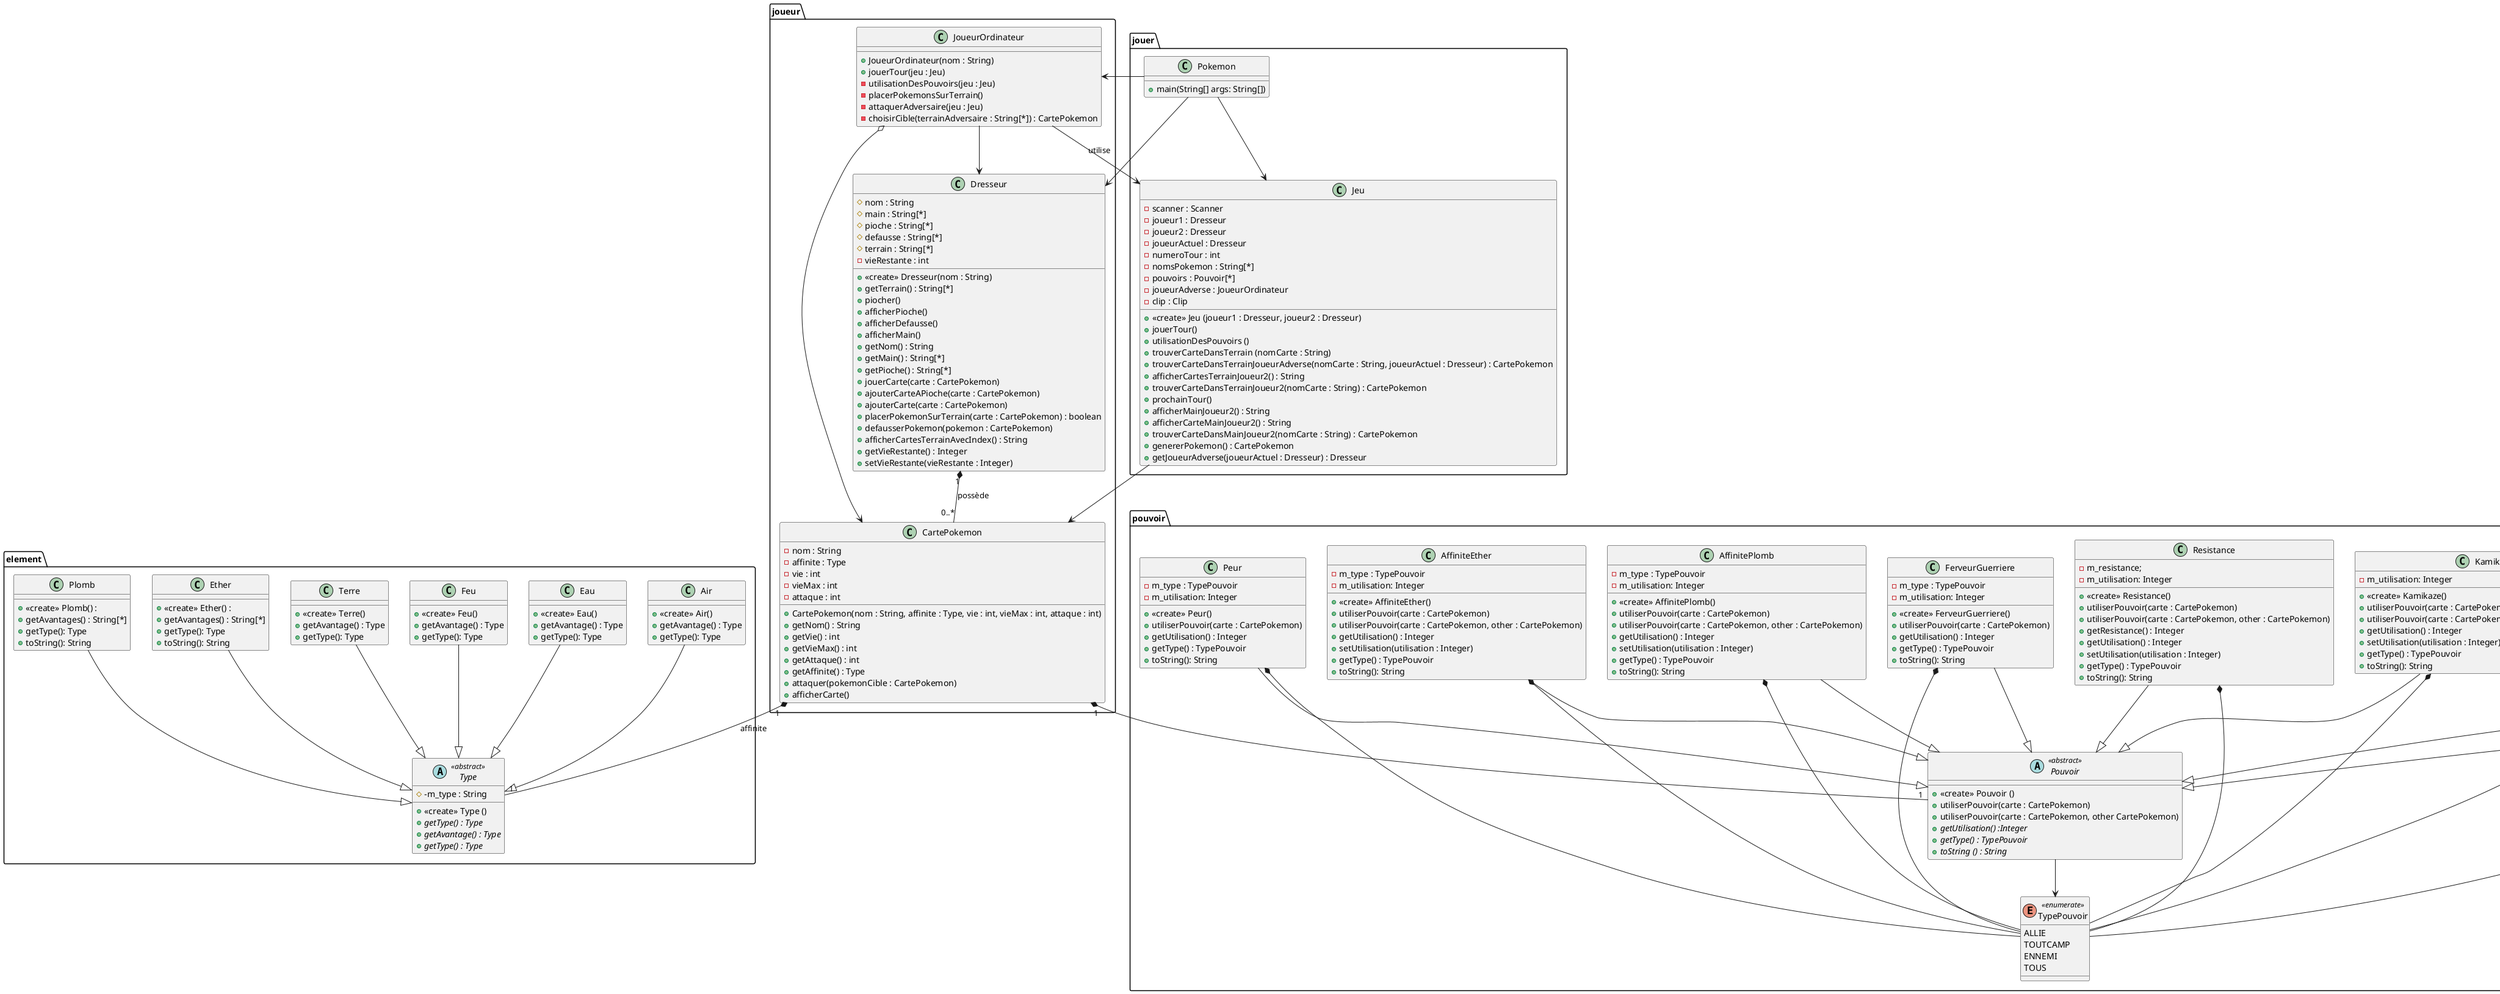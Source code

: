 @startuml

package jouer{
class Pokemon {
+ main(String[] args: String[])
}

class Jeu {
- scanner : Scanner
- joueur1 : Dresseur
- joueur2 : Dresseur
- joueurActuel : Dresseur
- numeroTour : int
- nomsPokemon : String[*]
- pouvoirs : Pouvoir[*]
- joueurAdverse : JoueurOrdinateur
- clip : Clip
+ «create» Jeu (joueur1 : Dresseur, joueur2 : Dresseur)
+ jouerTour()
+ utilisationDesPouvoirs ()
+ trouverCarteDansTerrain (nomCarte : String)
+ trouverCarteDansTerrainJoueurAdverse(nomCarte : String, joueurActuel : Dresseur) : CartePokemon
+ afficherCartesTerrainJoueur2() : String
+ trouverCarteDansTerrainJoueur2(nomCarte : String) : CartePokemon
+ prochainTour()
+ afficherMainJoueur2() : String
+ afficherCarteMainJoueur2() : String
+ trouverCarteDansMainJoueur2(nomCarte : String) : CartePokemon
+ genererPokemon() : CartePokemon
+ getJoueurAdverse(joueurActuel : Dresseur) : Dresseur
}
}

package joueur{

class Dresseur {
# nom : String
# main : String[*]
# pioche : String[*]
# defausse : String[*]
# terrain : String[*]
- vieRestante : int
+ «create» Dresseur(nom : String)
+ getTerrain() : String[*]
+ piocher()
+ afficherPioche()
+ afficherDefausse()
+ afficherMain()
+ getNom() : String
+ getMain() : String[*]
+ getPioche() : String[*]
+ jouerCarte(carte : CartePokemon)
+ ajouterCarteAPioche(carte : CartePokemon)
+ ajouterCarte(carte : CartePokemon)
+ placerPokemonSurTerrain(carte : CartePokemon) : boolean
+ defausserPokemon(pokemon : CartePokemon)
+ afficherCartesTerrainAvecIndex() : String
+ getVieRestante() : Integer
+ setVieRestante(vieRestante : Integer)

}

class CartePokemon {
- nom : String
- affinite : Type
- vie : int
- vieMax : int
- attaque : int
+ CartePokemon(nom : String, affinite : Type, vie : int, vieMax : int, attaque : int)
+ getNom() : String
+ getVie() : int
+ getVieMax() : int
+ getAttaque() : int
+ getAffinite() : Type
+ attaquer(pokemonCible : CartePokemon)
+ afficherCarte()
}

class JoueurOrdinateur {
+ JoueurOrdinateur(nom : String)
+ jouerTour(jeu : Jeu)
- utilisationDesPouvoirs(jeu : Jeu)
- placerPokemonsSurTerrain()
- attaquerAdversaire(jeu : Jeu)
- choisirCible(terrainAdversaire : String[*]) : CartePokemon
}
}

package element{

abstract class Type <<abstract>> {
#-m_type : String
+ «create» Type ()
+ {abstract} getType() : Type
+ {abstract} getAvantage() : Type
+ {abstract} getType() : Type
}

class Air {
+ «create» Air()
+ getAvantage() : Type
+ getType(): Type
}

class Eau {
+ «create» Eau()
+ getAvantage() : Type
+ getType(): Type
}

class Feu {
+ «create» Feu()
+ getAvantage() : Type
+ getType(): Type
}

class Terre {
+ «create» Terre()
+ getAvantage() : Type
+ getType(): Type
}

class Ether {
+ «create» Ether() :
+ getAvantages() : String[*]
+ getType(): Type
+ toString(): String
}

class Plomb {
+ «create» Plomb() :
+ getAvantages() : String[*]
+ getType(): Type
+ toString(): String
}
}

package pouvoir{

abstract class Pouvoir <<abstract>> {
+ «create» Pouvoir ()
+ utiliserPouvoir(carte : CartePokemon)
+ utiliserPouvoir(carte : CartePokemon, other CartePokemon)
+ {abstract} getUtilisation() :Integer
+ {abstract} getType() : TypePouvoir
+ {abstract} toString () : String
}

enum TypePouvoir <<enumerate>> {
ALLIE
TOUTCAMP
ENNEMI
TOUS
}

class SoinTotal {
- m_utilisation: Integer
+ «create» SoinTotal()
+ soignerTotalement(carte : CartePokemon)
+ getUtilisation() : Integer
+ setUtilisation(utilisation : Integer)
+ getType() : TypePouvoir
+ toString(): String
}

class SoinSimple {
- m_soin : Integer
- m_utilisation: Integer
+ «create» SoinSimple()
+ utiliserPouvoir(carte : CartePokemon)
+ utiliserPouvoir(carte : CartePokemon, other : CartePokemon)
+ getSoin() : Integer
+ getUtilisation() : Integer
+ setUtilisation(utilisation : Integer)
+ getType() : TypePouvoir

+ toString(): String
}

class Kamikaze {
- m_utilisation: Integer
+ «create» Kamikaze()
+ utiliserPouvoir(carte : CartePokemon)
+ utiliserPouvoir(carte : CartePokemon, other : CartePokemon)
+ getUtilisation() : Integer
+ setUtilisation(utilisation : Integer)
+ getType() : TypePouvoir
+ toString(): String
}

class Resistance {
- m_resistance;
- m_utilisation: Integer
+ «create» Resistance()
+ utiliserPouvoir(carte : CartePokemon)
+ utiliserPouvoir(carte : CartePokemon, other : CartePokemon)
+ getResistance() : Integer
+ getUtilisation() : Integer
+ setUtilisation(utilisation : Integer)
+ getType() : TypePouvoir
+ toString(): String
}

class AffiniteEther {
- m_type : TypePouvoir
- m_utilisation: Integer
+ «create» AffiniteEther()
+ utiliserPouvoir(carte : CartePokemon)
+ utiliserPouvoir(carte : CartePokemon, other : CartePokemon)
+ getUtilisation() : Integer
+ setUtilisation(utilisation : Integer)
+ getType() : TypePouvoir
+ toString(): String
}

class AffinitePlomb {
- m_type : TypePouvoir
- m_utilisation: Integer
+ «create» AffinitePlomb()
+ utiliserPouvoir(carte : CartePokemon)
+ utiliserPouvoir(carte : CartePokemon, other : CartePokemon)
+ getUtilisation() : Integer
+ setUtilisation(utilisation : Integer)
+ getType() : TypePouvoir
+ toString(): String
}

class FerveurGuerriere {
- m_type : TypePouvoir
- m_utilisation: Integer
+ «create» FerveurGuerriere()
+ utiliserPouvoir(carte : CartePokemon)
+ getUtilisation() : Integer
+ getType() : TypePouvoir
+ toString(): String
}

class Peur {
- m_type : TypePouvoir
- m_utilisation: Integer
+ «create» Peur()
+ utiliserPouvoir(carte : CartePokemon)
+ getUtilisation() : Integer
+ getType() : TypePouvoir
+ toString(): String
}
}
Air --|> Type
Terre --|> Type
Eau --|> Type
Feu --|> Type
Ether --|> Type
Plomb --|> Type
Pouvoir --> TypePouvoir
SoinSimple --|> Pouvoir
SoinTotal --|> Pouvoir
Kamikaze --|> Pouvoir
Resistance --|> Pouvoir
FerveurGuerriere --|> Pouvoir
AffiniteEther --|> Pouvoir
AffinitePlomb --|> Pouvoir
Peur --|> Pouvoir
SoinSimple *-- TypePouvoir
SoinTotal *-- TypePouvoir
Kamikaze *-- TypePouvoir
Resistance *-- TypePouvoir
FerveurGuerriere *-- TypePouvoir
AffiniteEther *-- TypePouvoir
AffinitePlomb *-- TypePouvoir
Peur *-- TypePouvoir
CartePokemon "1" *-- "1" Pouvoir
CartePokemon "1" *-- "1" Type : affinite
Dresseur "1" *-- "0..*" CartePokemon : possède
Pokemon --> JoueurOrdinateur
Pokemon --> Dresseur
Pokemon --> Jeu
JoueurOrdinateur --> Jeu : utilise
JoueurOrdinateur o--> CartePokemon
JoueurOrdinateur --> Dresseur
Jeu --> CartePokemon
@enduml

